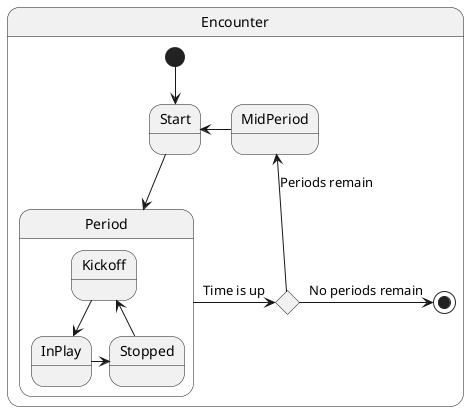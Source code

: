@startuml

State Encounter {
  [*] -d-> Start

  State clock <<choice>>
  State Start
  State MidPeriod

  State Period {
    Kickoff -d-> InPlay
    InPlay -r-> Stopped
    Stopped -u-> Kickoff  
  }

Start -d-> Period

Period-r-> clock : Time is up
clock -u-> MidPeriod : Periods remain
clock -r-> [*] : No periods remain

MidPeriod -l-> Start
  
}

@enduml
